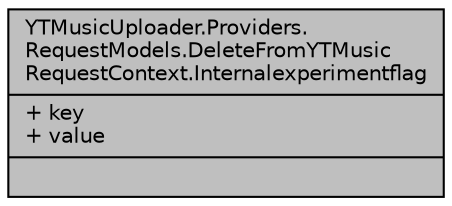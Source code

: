 digraph "YTMusicUploader.Providers.RequestModels.DeleteFromYTMusicRequestContext.Internalexperimentflag"
{
 // LATEX_PDF_SIZE
  edge [fontname="Helvetica",fontsize="10",labelfontname="Helvetica",labelfontsize="10"];
  node [fontname="Helvetica",fontsize="10",shape=record];
  Node1 [label="{YTMusicUploader.Providers.\lRequestModels.DeleteFromYTMusic\lRequestContext.Internalexperimentflag\n|+ key\l+ value\l|}",height=0.2,width=0.4,color="black", fillcolor="grey75", style="filled", fontcolor="black",tooltip=" "];
}
